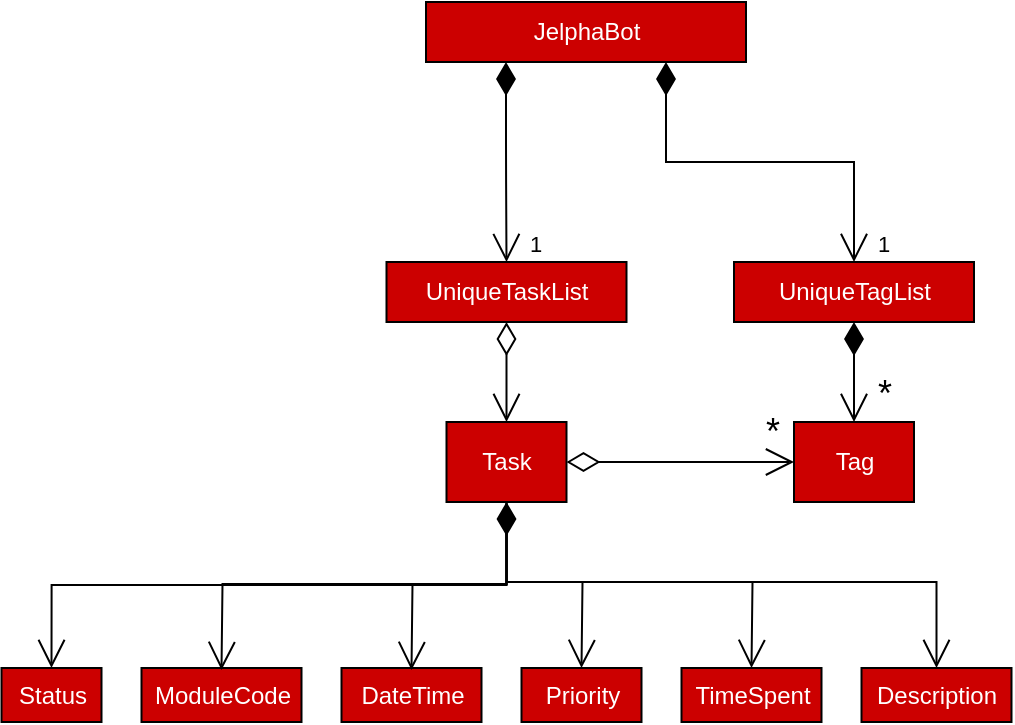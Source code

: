 <mxfile version="12.9.9" type="device"><diagram name="Page-1" id="e7e014a7-5840-1c2e-5031-d8a46d1fe8dd"><mxGraphModel dx="1006" dy="636" grid="1" gridSize="10" guides="1" tooltips="1" connect="1" arrows="1" fold="1" page="1" pageScale="1" pageWidth="1169" pageHeight="826" background="#ffffff" math="0" shadow="0"><root><mxCell id="0"/><mxCell id="1" parent="0"/><mxCell id="mNcNi6ZGoVUut2Qeh1Yh-41" value="&lt;font color=&quot;#ffffff&quot;&gt;JelphaBot&lt;/font&gt;" style="html=1;fillColor=#CC0000;" parent="1" vertex="1"><mxGeometry x="360" y="90" width="160" height="30" as="geometry"/></mxCell><mxCell id="mNcNi6ZGoVUut2Qeh1Yh-42" value="&lt;font color=&quot;#ffffff&quot;&gt;UniqueTagList&lt;/font&gt;" style="html=1;fillColor=#CC0000;" parent="1" vertex="1"><mxGeometry x="514" y="220" width="120" height="30" as="geometry"/></mxCell><mxCell id="mNcNi6ZGoVUut2Qeh1Yh-43" value="&lt;font color=&quot;#ffffff&quot;&gt;Tag&lt;/font&gt;" style="html=1;fillColor=#CC0000;" parent="1" vertex="1"><mxGeometry x="544" y="300" width="60" height="40" as="geometry"/></mxCell><mxCell id="mNcNi6ZGoVUut2Qeh1Yh-45" value="&lt;font color=&quot;#ffffff&quot;&gt;UniqueTaskList&lt;/font&gt;" style="html=1;fillColor=#CC0000;" parent="1" vertex="1"><mxGeometry x="340.25" y="220" width="120" height="30" as="geometry"/></mxCell><mxCell id="mNcNi6ZGoVUut2Qeh1Yh-46" value="&lt;font color=&quot;#ffffff&quot;&gt;Task&lt;/font&gt;" style="html=1;fillColor=#CC0000;" parent="1" vertex="1"><mxGeometry x="370.25" y="300" width="60" height="40" as="geometry"/></mxCell><mxCell id="mNcNi6ZGoVUut2Qeh1Yh-47" value="&lt;font color=&quot;#ffffff&quot;&gt;ModuleCode&lt;/font&gt;" style="html=1;fillColor=#CC0000;" parent="1" vertex="1"><mxGeometry x="217.75" y="423" width="80" height="27" as="geometry"/></mxCell><mxCell id="mNcNi6ZGoVUut2Qeh1Yh-48" value="&lt;font color=&quot;#ffffff&quot;&gt;DateTime&lt;/font&gt;" style="html=1;fillColor=#CC0000;" parent="1" vertex="1"><mxGeometry x="317.75" y="423" width="70" height="27" as="geometry"/></mxCell><mxCell id="mNcNi6ZGoVUut2Qeh1Yh-50" value="&lt;font color=&quot;#ffffff&quot;&gt;Status&lt;/font&gt;" style="html=1;fillColor=#CC0000;" parent="1" vertex="1"><mxGeometry x="147.75" y="423" width="50" height="27" as="geometry"/></mxCell><mxCell id="mNcNi6ZGoVUut2Qeh1Yh-51" value="&lt;font color=&quot;#ffffff&quot;&gt;Description&lt;/font&gt;" style="html=1;fillColor=#CC0000;" parent="1" vertex="1"><mxGeometry x="577.75" y="423" width="75" height="27" as="geometry"/></mxCell><mxCell id="mNcNi6ZGoVUut2Qeh1Yh-52" value="&lt;font color=&quot;#ffffff&quot;&gt;Priority&lt;/font&gt;" style="html=1;fillColor=#CC0000;" parent="1" vertex="1"><mxGeometry x="407.75" y="423" width="60" height="27" as="geometry"/></mxCell><mxCell id="mNcNi6ZGoVUut2Qeh1Yh-53" value="&lt;font color=&quot;#ffffff&quot;&gt;TimeSpent&lt;/font&gt;" style="html=1;fillColor=#CC0000;" parent="1" vertex="1"><mxGeometry x="487.75" y="423" width="70" height="27" as="geometry"/></mxCell><mxCell id="mNcNi6ZGoVUut2Qeh1Yh-54" value="1" style="endArrow=open;html=1;endSize=12;startArrow=diamondThin;startSize=14;startFill=1;edgeStyle=orthogonalEdgeStyle;align=left;verticalAlign=bottom;entryX=0.5;entryY=0;entryDx=0;entryDy=0;exitX=0.25;exitY=1;exitDx=0;exitDy=0;" parent="1" source="mNcNi6ZGoVUut2Qeh1Yh-41" target="mNcNi6ZGoVUut2Qeh1Yh-45" edge="1"><mxGeometry x="1" y="10" relative="1" as="geometry"><mxPoint x="150" y="110" as="sourcePoint"/><mxPoint x="310" y="110" as="targetPoint"/><mxPoint as="offset"/></mxGeometry></mxCell><mxCell id="mNcNi6ZGoVUut2Qeh1Yh-55" value="1" style="endArrow=open;html=1;endSize=12;startArrow=diamondThin;startSize=14;startFill=1;edgeStyle=orthogonalEdgeStyle;align=left;verticalAlign=bottom;exitX=0.75;exitY=1;exitDx=0;exitDy=0;entryX=0.5;entryY=0;entryDx=0;entryDy=0;rounded=0;" parent="1" source="mNcNi6ZGoVUut2Qeh1Yh-41" target="mNcNi6ZGoVUut2Qeh1Yh-42" edge="1"><mxGeometry x="1" y="10" relative="1" as="geometry"><mxPoint x="560" y="100" as="sourcePoint"/><mxPoint x="720" y="100" as="targetPoint"/><mxPoint as="offset"/></mxGeometry></mxCell><mxCell id="mNcNi6ZGoVUut2Qeh1Yh-56" value="" style="endArrow=open;html=1;endSize=12;startArrow=diamondThin;startSize=14;startFill=0;edgeStyle=orthogonalEdgeStyle;align=left;verticalAlign=bottom;exitX=0.5;exitY=1;exitDx=0;exitDy=0;entryX=0.5;entryY=0;entryDx=0;entryDy=0;" parent="1" source="mNcNi6ZGoVUut2Qeh1Yh-45" target="mNcNi6ZGoVUut2Qeh1Yh-46" edge="1"><mxGeometry x="-1" y="3" relative="1" as="geometry"><mxPoint x="290.25" y="300" as="sourcePoint"/><mxPoint x="450.25" y="300" as="targetPoint"/></mxGeometry></mxCell><mxCell id="mNcNi6ZGoVUut2Qeh1Yh-57" value="&lt;font style=&quot;font-size: 18px&quot;&gt;*&lt;/font&gt;" style="endArrow=open;html=1;endSize=12;startArrow=diamondThin;startSize=14;startFill=1;edgeStyle=orthogonalEdgeStyle;align=left;verticalAlign=bottom;exitX=0.5;exitY=1;exitDx=0;exitDy=0;" parent="1" source="mNcNi6ZGoVUut2Qeh1Yh-42" edge="1"><mxGeometry x="1" y="10" relative="1" as="geometry"><mxPoint x="534" y="300" as="sourcePoint"/><mxPoint x="574" y="300" as="targetPoint"/><mxPoint as="offset"/></mxGeometry></mxCell><mxCell id="mNcNi6ZGoVUut2Qeh1Yh-60" value="" style="endArrow=open;html=1;endSize=12;startArrow=diamondThin;startSize=14;startFill=0;edgeStyle=orthogonalEdgeStyle;align=left;verticalAlign=bottom;exitX=1;exitY=0.5;exitDx=0;exitDy=0;entryX=0;entryY=0.5;entryDx=0;entryDy=0;" parent="1" source="mNcNi6ZGoVUut2Qeh1Yh-46" target="mNcNi6ZGoVUut2Qeh1Yh-43" edge="1"><mxGeometry x="0.754" y="30" relative="1" as="geometry"><mxPoint x="440.25" y="320" as="sourcePoint"/><mxPoint x="600.25" y="320" as="targetPoint"/><mxPoint as="offset"/></mxGeometry></mxCell><mxCell id="mNcNi6ZGoVUut2Qeh1Yh-64" value="" style="endArrow=open;html=1;endSize=12;startArrow=diamondThin;startSize=14;startFill=1;edgeStyle=orthogonalEdgeStyle;align=left;verticalAlign=bottom;exitX=0.5;exitY=1;exitDx=0;exitDy=0;entryX=0.5;entryY=0;entryDx=0;entryDy=0;rounded=0;" parent="1" source="mNcNi6ZGoVUut2Qeh1Yh-46" target="mNcNi6ZGoVUut2Qeh1Yh-50" edge="1"><mxGeometry x="-1" y="3" relative="1" as="geometry"><mxPoint x="400.25" y="370" as="sourcePoint"/><mxPoint x="560.25" y="370" as="targetPoint"/></mxGeometry></mxCell><mxCell id="mNcNi6ZGoVUut2Qeh1Yh-67" value="" style="endArrow=open;endFill=1;endSize=12;html=1;entryX=0.5;entryY=0;entryDx=0;entryDy=0;rounded=0;" parent="1" target="mNcNi6ZGoVUut2Qeh1Yh-52" edge="1"><mxGeometry width="160" relative="1" as="geometry"><mxPoint x="410.25" y="380" as="sourcePoint"/><mxPoint x="470.25" y="490" as="targetPoint"/><Array as="points"><mxPoint x="438.25" y="380"/></Array></mxGeometry></mxCell><mxCell id="mNcNi6ZGoVUut2Qeh1Yh-68" value="" style="endArrow=open;endFill=1;endSize=12;html=1;exitX=0.5;exitY=1;exitDx=0;exitDy=0;entryX=0.5;entryY=0;entryDx=0;entryDy=0;rounded=0;" parent="1" edge="1"><mxGeometry width="160" relative="1" as="geometry"><mxPoint x="400.25" y="341" as="sourcePoint"/><mxPoint x="352.75" y="424" as="targetPoint"/><Array as="points"><mxPoint x="400.25" y="381"/><mxPoint x="353.25" y="381"/></Array></mxGeometry></mxCell><mxCell id="mNcNi6ZGoVUut2Qeh1Yh-69" value="" style="endArrow=open;endFill=1;endSize=12;html=1;exitX=0.5;exitY=1;exitDx=0;exitDy=0;entryX=0.5;entryY=0;entryDx=0;entryDy=0;rounded=0;" parent="1" source="mNcNi6ZGoVUut2Qeh1Yh-46" target="mNcNi6ZGoVUut2Qeh1Yh-53" edge="1"><mxGeometry width="160" relative="1" as="geometry"><mxPoint x="460.25" y="370" as="sourcePoint"/><mxPoint x="620.25" y="370" as="targetPoint"/><Array as="points"><mxPoint x="400.25" y="380"/><mxPoint x="523.25" y="380"/></Array></mxGeometry></mxCell><mxCell id="mNcNi6ZGoVUut2Qeh1Yh-70" value="" style="endArrow=open;endFill=1;endSize=12;html=1;exitX=0.5;exitY=1;exitDx=0;exitDy=0;entryX=0.5;entryY=0;entryDx=0;entryDy=0;rounded=0;" parent="1" source="mNcNi6ZGoVUut2Qeh1Yh-46" target="mNcNi6ZGoVUut2Qeh1Yh-51" edge="1"><mxGeometry width="160" relative="1" as="geometry"><mxPoint x="450.25" y="520" as="sourcePoint"/><mxPoint x="610.25" y="520" as="targetPoint"/><Array as="points"><mxPoint x="400.25" y="380"/><mxPoint x="615.25" y="380"/></Array></mxGeometry></mxCell><mxCell id="mNcNi6ZGoVUut2Qeh1Yh-71" value="" style="endArrow=open;endFill=1;endSize=12;html=1;exitX=0.5;exitY=1;exitDx=0;exitDy=0;entryX=0.5;entryY=0;entryDx=0;entryDy=0;rounded=0;" parent="1" edge="1"><mxGeometry width="160" relative="1" as="geometry"><mxPoint x="400.25" y="341" as="sourcePoint"/><mxPoint x="257.75" y="424" as="targetPoint"/><Array as="points"><mxPoint x="400.25" y="381"/><mxPoint x="330.25" y="381"/><mxPoint x="258.25" y="381"/></Array></mxGeometry></mxCell><mxCell id="mNcNi6ZGoVUut2Qeh1Yh-74" value="&lt;font style=&quot;font-size: 18px&quot;&gt;*&lt;/font&gt;" style="text;html=1;strokeColor=none;fillColor=none;align=center;verticalAlign=middle;whiteSpace=wrap;rounded=0;" parent="1" vertex="1"><mxGeometry x="530" y="300" width="7" height="10" as="geometry"/></mxCell></root></mxGraphModel></diagram></mxfile>
